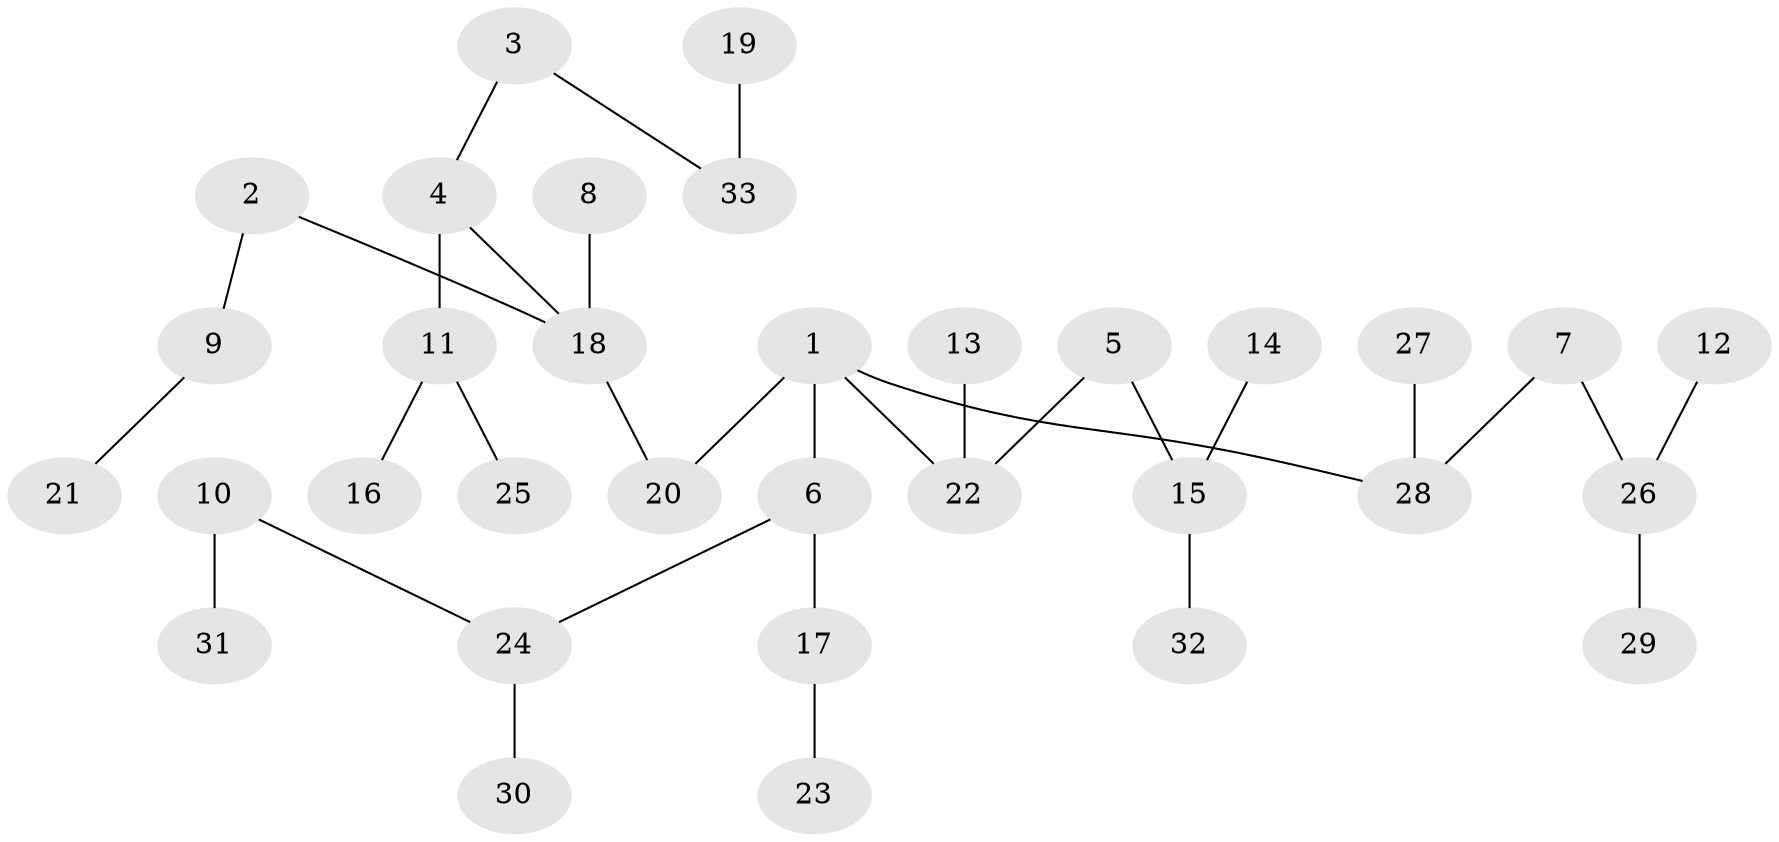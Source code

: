 // original degree distribution, {4: 0.12307692307692308, 6: 0.015384615384615385, 2: 0.27692307692307694, 5: 0.03076923076923077, 1: 0.49230769230769234, 3: 0.06153846153846154}
// Generated by graph-tools (version 1.1) at 2025/02/03/09/25 03:02:30]
// undirected, 33 vertices, 32 edges
graph export_dot {
graph [start="1"]
  node [color=gray90,style=filled];
  1;
  2;
  3;
  4;
  5;
  6;
  7;
  8;
  9;
  10;
  11;
  12;
  13;
  14;
  15;
  16;
  17;
  18;
  19;
  20;
  21;
  22;
  23;
  24;
  25;
  26;
  27;
  28;
  29;
  30;
  31;
  32;
  33;
  1 -- 6 [weight=1.0];
  1 -- 20 [weight=1.0];
  1 -- 22 [weight=1.0];
  1 -- 28 [weight=1.0];
  2 -- 9 [weight=1.0];
  2 -- 18 [weight=1.0];
  3 -- 4 [weight=1.0];
  3 -- 33 [weight=1.0];
  4 -- 11 [weight=1.0];
  4 -- 18 [weight=1.0];
  5 -- 15 [weight=1.0];
  5 -- 22 [weight=1.0];
  6 -- 17 [weight=1.0];
  6 -- 24 [weight=1.0];
  7 -- 26 [weight=1.0];
  7 -- 28 [weight=1.0];
  8 -- 18 [weight=1.0];
  9 -- 21 [weight=1.0];
  10 -- 24 [weight=1.0];
  10 -- 31 [weight=1.0];
  11 -- 16 [weight=1.0];
  11 -- 25 [weight=1.0];
  12 -- 26 [weight=1.0];
  13 -- 22 [weight=1.0];
  14 -- 15 [weight=1.0];
  15 -- 32 [weight=1.0];
  17 -- 23 [weight=1.0];
  18 -- 20 [weight=1.0];
  19 -- 33 [weight=1.0];
  24 -- 30 [weight=1.0];
  26 -- 29 [weight=1.0];
  27 -- 28 [weight=1.0];
}
